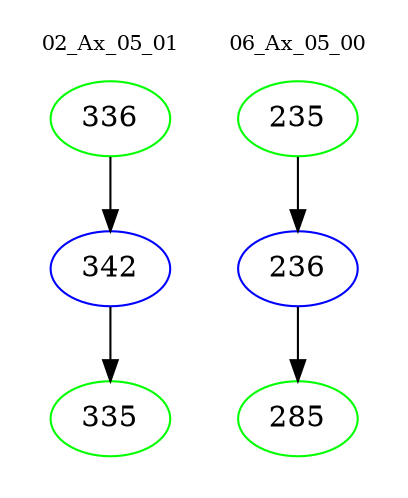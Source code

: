 digraph{
subgraph cluster_0 {
color = white
label = "02_Ax_05_01";
fontsize=10;
T0_336 [label="336", color="green"]
T0_336 -> T0_342 [color="black"]
T0_342 [label="342", color="blue"]
T0_342 -> T0_335 [color="black"]
T0_335 [label="335", color="green"]
}
subgraph cluster_1 {
color = white
label = "06_Ax_05_00";
fontsize=10;
T1_235 [label="235", color="green"]
T1_235 -> T1_236 [color="black"]
T1_236 [label="236", color="blue"]
T1_236 -> T1_285 [color="black"]
T1_285 [label="285", color="green"]
}
}
